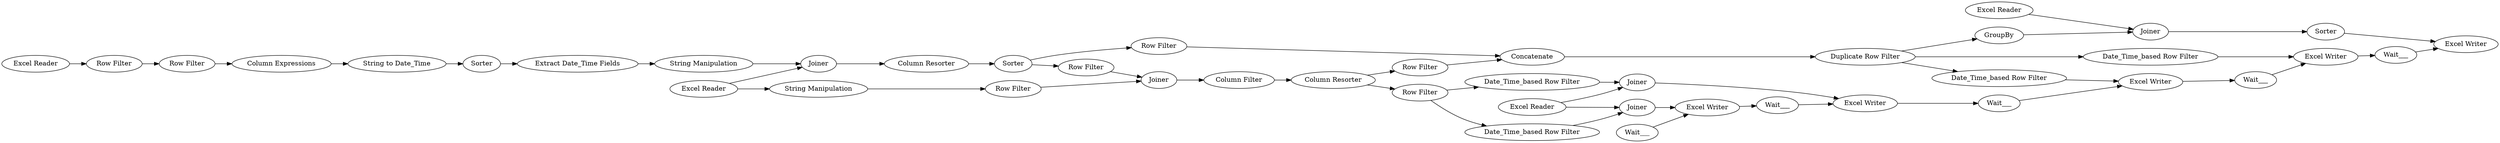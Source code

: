 digraph {
	"6234309053041411045_118" [label=Wait___]
	"6234309053041411045_117" [label="Excel Writer"]
	"6234309053041411045_91" [label="Column Resorter"]
	"6234309053041411045_104" [label="Row Filter"]
	"6234309053041411045_114" [label="Date_Time_based Row Filter"]
	"6234309053041411045_109" [label="Excel Writer"]
	"6234309053041411045_108" [label="Excel Reader"]
	"6234309053041411045_98" [label=Sorter]
	"6234309053041411045_105" [label="Duplicate Row Filter"]
	"6234309053041411045_125" [label="Column Expressions"]
	"6234309053041411045_123" [label=Wait___]
	"6234309053041411045_94" [label="Row Filter"]
	"6234309053041411045_113" [label="Date_Time_based Row Filter"]
	"6234309053041411045_43" [label=Joiner]
	"6234309053041411045_110" [label=GroupBy]
	"6234309053041411045_85" [label="String Manipulation"]
	"6234309053041411045_101" [label="Column Resorter"]
	"6234309053041411045_42" [label="Excel Reader"]
	"6234309053041411045_95" [label="Row Filter"]
	"6234309053041411045_106" [label=Sorter]
	"6234309053041411045_44" [label=Joiner]
	"6234309053041411045_96" [label=Joiner]
	"6234309053041411045_115" [label="Excel Writer"]
	"6234309053041411045_88" [label=Joiner]
	"6234309053041411045_100" [label="Column Filter"]
	"6234309053041411045_86" [label="Extract Date_Time Fields"]
	"6234309053041411045_112" [label="Date_Time_based Row Filter"]
	"6234309053041411045_83" [label="Row Filter"]
	"6234309053041411045_89" [label="Row Filter"]
	"6234309053041411045_82" [label="String to Date_Time"]
	"6234309053041411045_80" [label="Excel Reader"]
	"6234309053041411045_81" [label="Row Filter"]
	"6234309053041411045_102" [label="Row Filter"]
	"6234309053041411045_111" [label="Date_Time_based Row Filter"]
	"6234309053041411045_122" [label=Wait___]
	"6234309053041411045_121" [label=Wait___]
	"6234309053041411045_116" [label="Excel Writer"]
	"6234309053041411045_103" [label=Concatenate]
	"6234309053041411045_107" [label=Joiner]
	"6234309053041411045_93" [label="Excel Reader"]
	"6234309053041411045_120" [label="Excel Writer"]
	"6234309053041411045_92" [label="String Manipulation"]
	"6234309053041411045_119" [label=Wait___]
	"6234309053041411045_79" [label=Sorter]
	"6234309053041411045_81" -> "6234309053041411045_83"
	"6234309053041411045_88" -> "6234309053041411045_91"
	"6234309053041411045_42" -> "6234309053041411045_44"
	"6234309053041411045_89" -> "6234309053041411045_96"
	"6234309053041411045_93" -> "6234309053041411045_88"
	"6234309053041411045_98" -> "6234309053041411045_95"
	"6234309053041411045_44" -> "6234309053041411045_116"
	"6234309053041411045_94" -> "6234309053041411045_103"
	"6234309053041411045_107" -> "6234309053041411045_106"
	"6234309053041411045_102" -> "6234309053041411045_111"
	"6234309053041411045_83" -> "6234309053041411045_125"
	"6234309053041411045_119" -> "6234309053041411045_116"
	"6234309053041411045_117" -> "6234309053041411045_123"
	"6234309053041411045_116" -> "6234309053041411045_122"
	"6234309053041411045_105" -> "6234309053041411045_110"
	"6234309053041411045_118" -> "6234309053041411045_115"
	"6234309053041411045_79" -> "6234309053041411045_86"
	"6234309053041411045_115" -> "6234309053041411045_119"
	"6234309053041411045_105" -> "6234309053041411045_113"
	"6234309053041411045_110" -> "6234309053041411045_107"
	"6234309053041411045_111" -> "6234309053041411045_43"
	"6234309053041411045_105" -> "6234309053041411045_114"
	"6234309053041411045_125" -> "6234309053041411045_82"
	"6234309053041411045_80" -> "6234309053041411045_81"
	"6234309053041411045_82" -> "6234309053041411045_79"
	"6234309053041411045_106" -> "6234309053041411045_109"
	"6234309053041411045_121" -> "6234309053041411045_117"
	"6234309053041411045_123" -> "6234309053041411045_109"
	"6234309053041411045_102" -> "6234309053041411045_112"
	"6234309053041411045_122" -> "6234309053041411045_120"
	"6234309053041411045_98" -> "6234309053041411045_94"
	"6234309053041411045_85" -> "6234309053041411045_88"
	"6234309053041411045_95" -> "6234309053041411045_96"
	"6234309053041411045_103" -> "6234309053041411045_105"
	"6234309053041411045_113" -> "6234309053041411045_117"
	"6234309053041411045_101" -> "6234309053041411045_104"
	"6234309053041411045_43" -> "6234309053041411045_115"
	"6234309053041411045_42" -> "6234309053041411045_43"
	"6234309053041411045_101" -> "6234309053041411045_102"
	"6234309053041411045_112" -> "6234309053041411045_44"
	"6234309053041411045_86" -> "6234309053041411045_85"
	"6234309053041411045_93" -> "6234309053041411045_92"
	"6234309053041411045_96" -> "6234309053041411045_100"
	"6234309053041411045_104" -> "6234309053041411045_103"
	"6234309053041411045_120" -> "6234309053041411045_121"
	"6234309053041411045_100" -> "6234309053041411045_101"
	"6234309053041411045_91" -> "6234309053041411045_98"
	"6234309053041411045_108" -> "6234309053041411045_107"
	"6234309053041411045_114" -> "6234309053041411045_120"
	"6234309053041411045_92" -> "6234309053041411045_89"
	rankdir=LR
}
